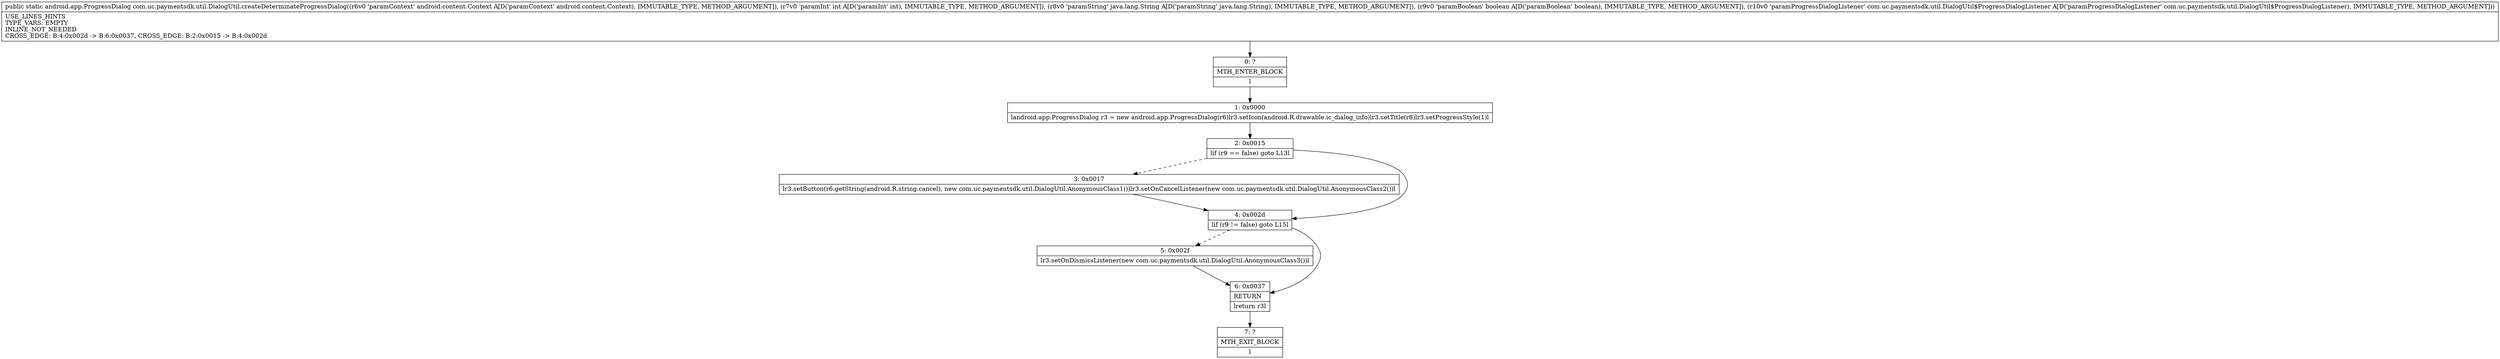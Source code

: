 digraph "CFG forcom.uc.paymentsdk.util.DialogUtil.createDeterminateProgressDialog(Landroid\/content\/Context;ILjava\/lang\/String;ZLcom\/uc\/paymentsdk\/util\/DialogUtil$ProgressDialogListener;)Landroid\/app\/ProgressDialog;" {
Node_0 [shape=record,label="{0\:\ ?|MTH_ENTER_BLOCK\l|l}"];
Node_1 [shape=record,label="{1\:\ 0x0000|landroid.app.ProgressDialog r3 = new android.app.ProgressDialog(r6)lr3.setIcon(android.R.drawable.ic_dialog_info)lr3.setTitle(r8)lr3.setProgressStyle(1)l}"];
Node_2 [shape=record,label="{2\:\ 0x0015|lif (r9 == false) goto L13l}"];
Node_3 [shape=record,label="{3\:\ 0x0017|lr3.setButton(r6.getString(android.R.string.cancel), new com.uc.paymentsdk.util.DialogUtil.AnonymousClass1())lr3.setOnCancelListener(new com.uc.paymentsdk.util.DialogUtil.AnonymousClass2())l}"];
Node_4 [shape=record,label="{4\:\ 0x002d|lif (r9 != false) goto L15l}"];
Node_5 [shape=record,label="{5\:\ 0x002f|lr3.setOnDismissListener(new com.uc.paymentsdk.util.DialogUtil.AnonymousClass3())l}"];
Node_6 [shape=record,label="{6\:\ 0x0037|RETURN\l|lreturn r3l}"];
Node_7 [shape=record,label="{7\:\ ?|MTH_EXIT_BLOCK\l|l}"];
MethodNode[shape=record,label="{public static android.app.ProgressDialog com.uc.paymentsdk.util.DialogUtil.createDeterminateProgressDialog((r6v0 'paramContext' android.content.Context A[D('paramContext' android.content.Context), IMMUTABLE_TYPE, METHOD_ARGUMENT]), (r7v0 'paramInt' int A[D('paramInt' int), IMMUTABLE_TYPE, METHOD_ARGUMENT]), (r8v0 'paramString' java.lang.String A[D('paramString' java.lang.String), IMMUTABLE_TYPE, METHOD_ARGUMENT]), (r9v0 'paramBoolean' boolean A[D('paramBoolean' boolean), IMMUTABLE_TYPE, METHOD_ARGUMENT]), (r10v0 'paramProgressDialogListener' com.uc.paymentsdk.util.DialogUtil$ProgressDialogListener A[D('paramProgressDialogListener' com.uc.paymentsdk.util.DialogUtil$ProgressDialogListener), IMMUTABLE_TYPE, METHOD_ARGUMENT]))  | USE_LINES_HINTS\lTYPE_VARS: EMPTY\lINLINE_NOT_NEEDED\lCROSS_EDGE: B:4:0x002d \-\> B:6:0x0037, CROSS_EDGE: B:2:0x0015 \-\> B:4:0x002d\l}"];
MethodNode -> Node_0;
Node_0 -> Node_1;
Node_1 -> Node_2;
Node_2 -> Node_3[style=dashed];
Node_2 -> Node_4;
Node_3 -> Node_4;
Node_4 -> Node_5[style=dashed];
Node_4 -> Node_6;
Node_5 -> Node_6;
Node_6 -> Node_7;
}

